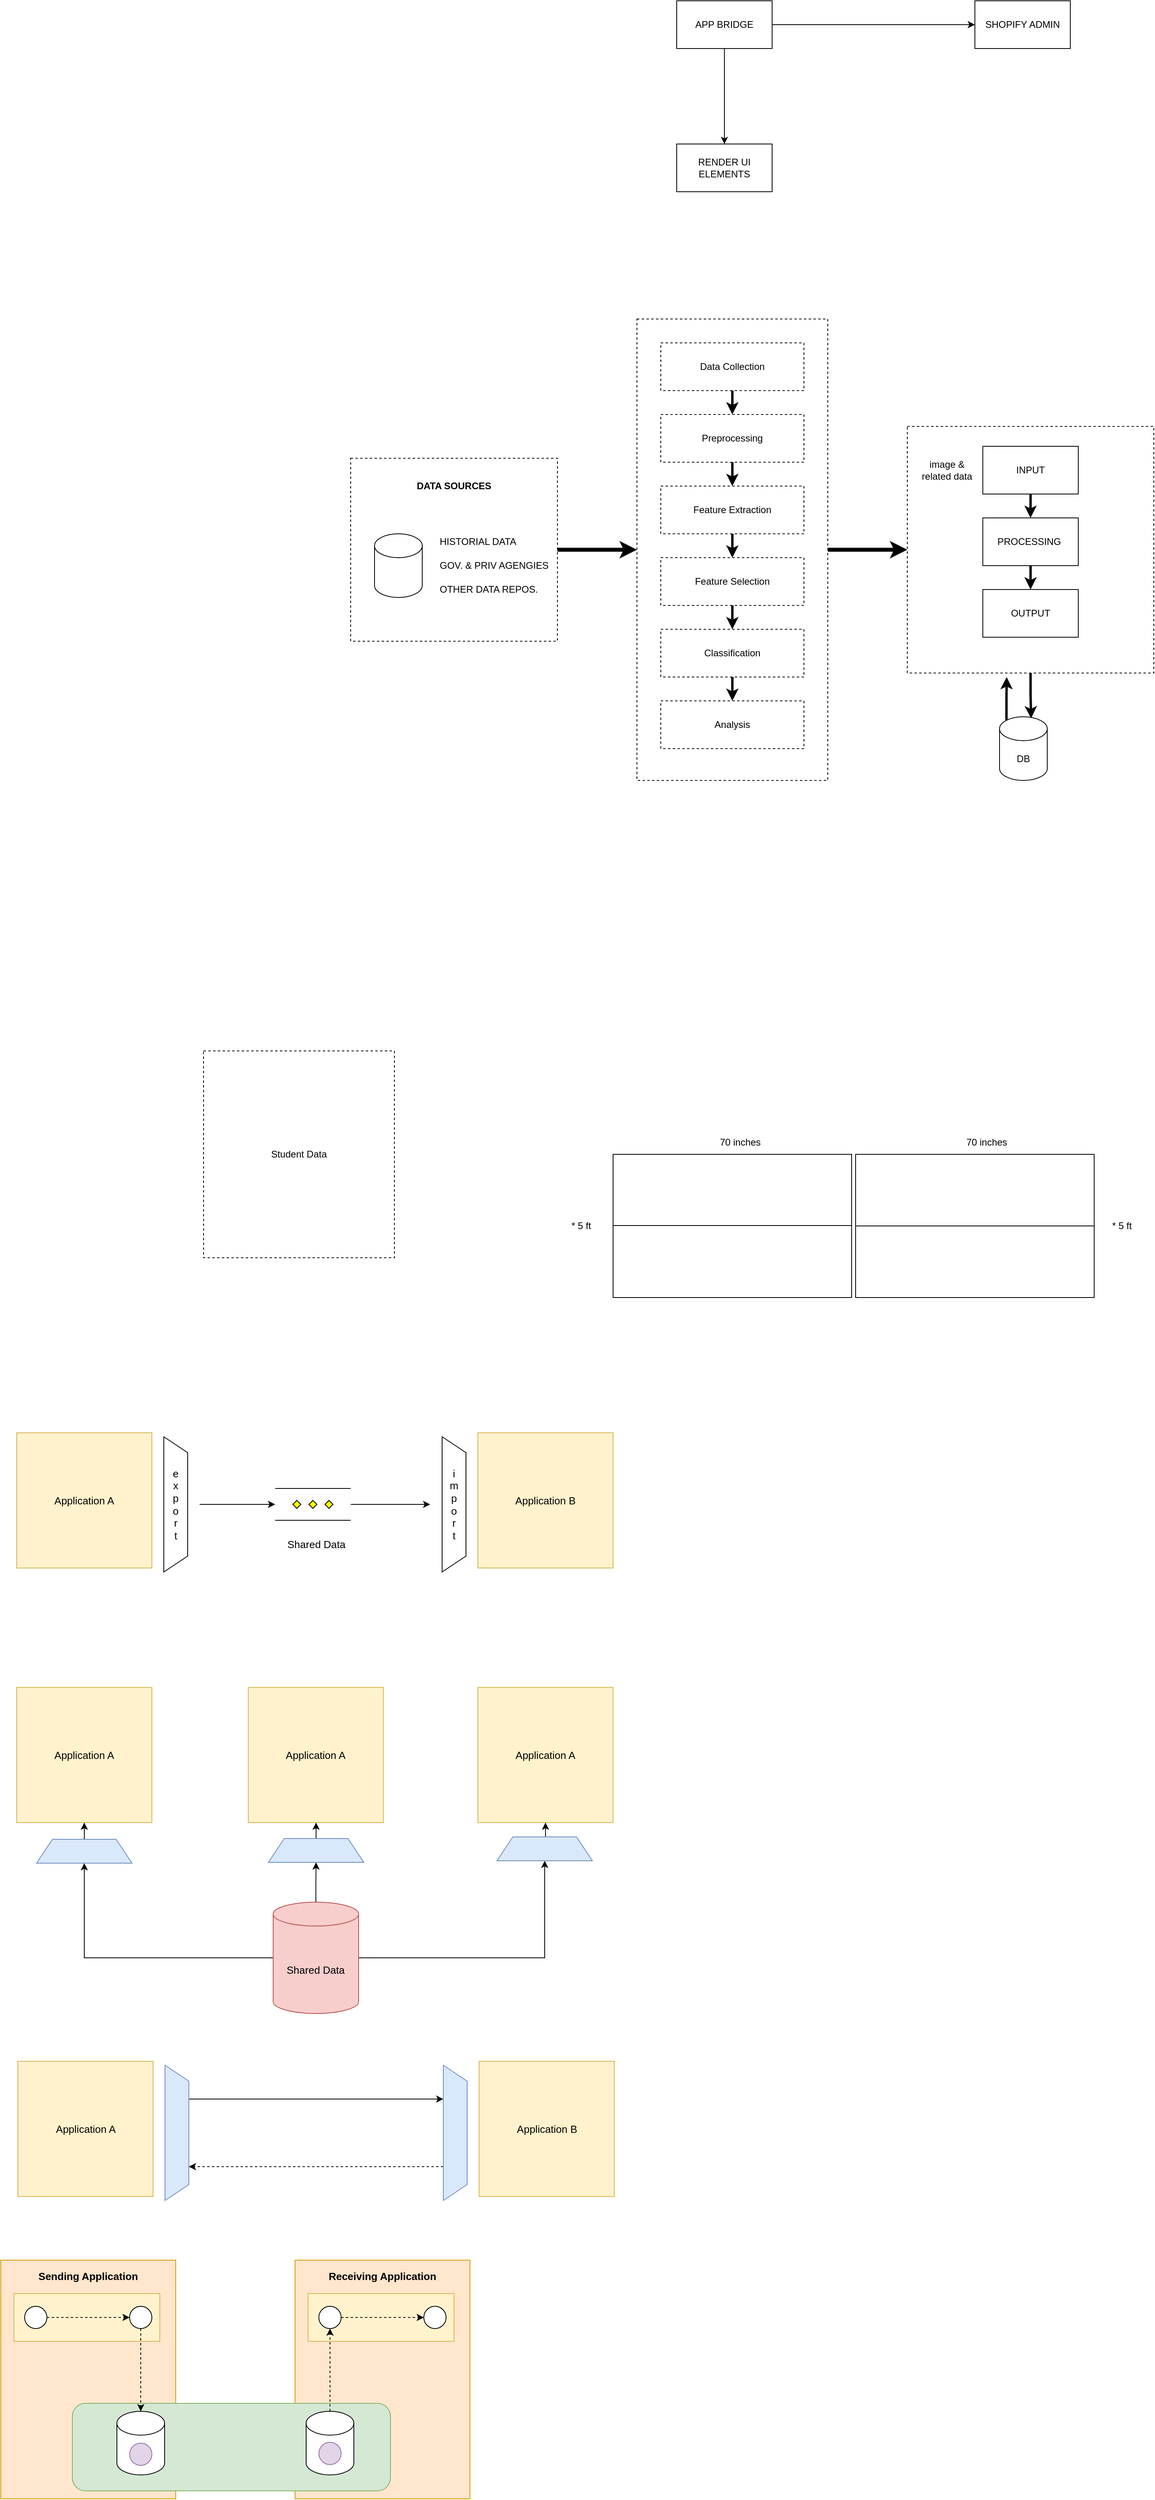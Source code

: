 <mxfile version="20.8.15" type="github">
  <diagram id="r0i476w0nGkbk3gJ0_Lv" name="Page-1">
    <mxGraphModel dx="2084" dy="1155" grid="1" gridSize="10" guides="1" tooltips="1" connect="1" arrows="1" fold="1" page="1" pageScale="1" pageWidth="850" pageHeight="1100" math="0" shadow="0">
      <root>
        <mxCell id="0" />
        <mxCell id="1" parent="0" />
        <mxCell id="w6gXVvgNm-RoWs_gBzWx-16" style="edgeStyle=orthogonalEdgeStyle;rounded=0;orthogonalLoop=1;jettySize=auto;html=1;exitX=1;exitY=0.5;exitDx=0;exitDy=0;strokeWidth=5;" parent="1" source="w6gXVvgNm-RoWs_gBzWx-9" target="w6gXVvgNm-RoWs_gBzWx-1" edge="1">
          <mxGeometry relative="1" as="geometry" />
        </mxCell>
        <mxCell id="w6gXVvgNm-RoWs_gBzWx-9" value="" style="rounded=0;whiteSpace=wrap;html=1;dashed=1;fillColor=none;" parent="1" vertex="1">
          <mxGeometry y="660" width="240" height="580" as="geometry" />
        </mxCell>
        <mxCell id="D3H6iAVsK9Q6wfVwA4nM-1" value="SHOPIFY ADMIN" style="rounded=0;whiteSpace=wrap;html=1;" parent="1" vertex="1">
          <mxGeometry x="425" y="260" width="120" height="60" as="geometry" />
        </mxCell>
        <mxCell id="D3H6iAVsK9Q6wfVwA4nM-3" style="edgeStyle=orthogonalEdgeStyle;rounded=0;orthogonalLoop=1;jettySize=auto;html=1;entryX=0;entryY=0.5;entryDx=0;entryDy=0;" parent="1" source="D3H6iAVsK9Q6wfVwA4nM-2" target="D3H6iAVsK9Q6wfVwA4nM-1" edge="1">
          <mxGeometry relative="1" as="geometry" />
        </mxCell>
        <mxCell id="D3H6iAVsK9Q6wfVwA4nM-5" style="edgeStyle=orthogonalEdgeStyle;rounded=0;orthogonalLoop=1;jettySize=auto;html=1;entryX=0.5;entryY=0;entryDx=0;entryDy=0;" parent="1" source="D3H6iAVsK9Q6wfVwA4nM-2" target="D3H6iAVsK9Q6wfVwA4nM-4" edge="1">
          <mxGeometry relative="1" as="geometry" />
        </mxCell>
        <mxCell id="D3H6iAVsK9Q6wfVwA4nM-2" value="APP BRIDGE" style="rounded=0;whiteSpace=wrap;html=1;" parent="1" vertex="1">
          <mxGeometry x="50" y="260" width="120" height="60" as="geometry" />
        </mxCell>
        <mxCell id="D3H6iAVsK9Q6wfVwA4nM-4" value="RENDER UI ELEMENTS" style="rounded=0;whiteSpace=wrap;html=1;" parent="1" vertex="1">
          <mxGeometry x="50" y="440" width="120" height="60" as="geometry" />
        </mxCell>
        <mxCell id="w6gXVvgNm-RoWs_gBzWx-38" style="edgeStyle=orthogonalEdgeStyle;rounded=0;orthogonalLoop=1;jettySize=auto;html=1;entryX=0.662;entryY=0.025;entryDx=0;entryDy=0;entryPerimeter=0;strokeWidth=3;" parent="1" source="w6gXVvgNm-RoWs_gBzWx-1" target="w6gXVvgNm-RoWs_gBzWx-33" edge="1">
          <mxGeometry relative="1" as="geometry" />
        </mxCell>
        <mxCell id="w6gXVvgNm-RoWs_gBzWx-1" value="" style="whiteSpace=wrap;html=1;aspect=fixed;dashed=1;" parent="1" vertex="1">
          <mxGeometry x="340" y="795" width="310" height="310" as="geometry" />
        </mxCell>
        <mxCell id="w6gXVvgNm-RoWs_gBzWx-10" style="edgeStyle=orthogonalEdgeStyle;rounded=0;orthogonalLoop=1;jettySize=auto;html=1;strokeWidth=3;" parent="1" source="w6gXVvgNm-RoWs_gBzWx-3" target="w6gXVvgNm-RoWs_gBzWx-4" edge="1">
          <mxGeometry relative="1" as="geometry" />
        </mxCell>
        <mxCell id="w6gXVvgNm-RoWs_gBzWx-3" value="Data Collection" style="rounded=0;whiteSpace=wrap;html=1;dashed=1;" parent="1" vertex="1">
          <mxGeometry x="30" y="690" width="180" height="60" as="geometry" />
        </mxCell>
        <mxCell id="w6gXVvgNm-RoWs_gBzWx-12" style="edgeStyle=orthogonalEdgeStyle;rounded=0;orthogonalLoop=1;jettySize=auto;html=1;exitX=0.5;exitY=1;exitDx=0;exitDy=0;strokeWidth=3;" parent="1" source="w6gXVvgNm-RoWs_gBzWx-4" target="w6gXVvgNm-RoWs_gBzWx-5" edge="1">
          <mxGeometry relative="1" as="geometry" />
        </mxCell>
        <mxCell id="w6gXVvgNm-RoWs_gBzWx-4" value="Preprocessing" style="rounded=0;whiteSpace=wrap;html=1;dashed=1;" parent="1" vertex="1">
          <mxGeometry x="30" y="780" width="180" height="60" as="geometry" />
        </mxCell>
        <mxCell id="w6gXVvgNm-RoWs_gBzWx-13" style="edgeStyle=orthogonalEdgeStyle;rounded=0;orthogonalLoop=1;jettySize=auto;html=1;exitX=0.5;exitY=1;exitDx=0;exitDy=0;strokeWidth=3;" parent="1" source="w6gXVvgNm-RoWs_gBzWx-5" target="w6gXVvgNm-RoWs_gBzWx-6" edge="1">
          <mxGeometry relative="1" as="geometry" />
        </mxCell>
        <mxCell id="w6gXVvgNm-RoWs_gBzWx-5" value="Feature Extraction" style="rounded=0;whiteSpace=wrap;html=1;dashed=1;" parent="1" vertex="1">
          <mxGeometry x="30" y="870" width="180" height="60" as="geometry" />
        </mxCell>
        <mxCell id="w6gXVvgNm-RoWs_gBzWx-14" style="edgeStyle=orthogonalEdgeStyle;rounded=0;orthogonalLoop=1;jettySize=auto;html=1;exitX=0.5;exitY=1;exitDx=0;exitDy=0;entryX=0.5;entryY=0;entryDx=0;entryDy=0;strokeWidth=3;" parent="1" source="w6gXVvgNm-RoWs_gBzWx-6" target="w6gXVvgNm-RoWs_gBzWx-7" edge="1">
          <mxGeometry relative="1" as="geometry" />
        </mxCell>
        <mxCell id="w6gXVvgNm-RoWs_gBzWx-6" value="Feature Selection" style="rounded=0;whiteSpace=wrap;html=1;dashed=1;" parent="1" vertex="1">
          <mxGeometry x="30" y="960" width="180" height="60" as="geometry" />
        </mxCell>
        <mxCell id="w6gXVvgNm-RoWs_gBzWx-15" style="edgeStyle=orthogonalEdgeStyle;rounded=0;orthogonalLoop=1;jettySize=auto;html=1;exitX=0.5;exitY=1;exitDx=0;exitDy=0;entryX=0.5;entryY=0;entryDx=0;entryDy=0;strokeWidth=3;" parent="1" source="w6gXVvgNm-RoWs_gBzWx-7" target="w6gXVvgNm-RoWs_gBzWx-8" edge="1">
          <mxGeometry relative="1" as="geometry" />
        </mxCell>
        <mxCell id="w6gXVvgNm-RoWs_gBzWx-7" value="Classification" style="rounded=0;whiteSpace=wrap;html=1;dashed=1;" parent="1" vertex="1">
          <mxGeometry x="30" y="1050" width="180" height="60" as="geometry" />
        </mxCell>
        <mxCell id="w6gXVvgNm-RoWs_gBzWx-8" value="Analysis" style="rounded=0;whiteSpace=wrap;html=1;dashed=1;" parent="1" vertex="1">
          <mxGeometry x="30" y="1140" width="180" height="60" as="geometry" />
        </mxCell>
        <mxCell id="w6gXVvgNm-RoWs_gBzWx-23" value="" style="group" parent="1" vertex="1" connectable="0">
          <mxGeometry x="-360" y="835" width="260" height="230" as="geometry" />
        </mxCell>
        <mxCell id="w6gXVvgNm-RoWs_gBzWx-17" value="" style="rounded=0;whiteSpace=wrap;html=1;dashed=1;fillColor=default;" parent="w6gXVvgNm-RoWs_gBzWx-23" vertex="1">
          <mxGeometry width="260" height="230" as="geometry" />
        </mxCell>
        <mxCell id="w6gXVvgNm-RoWs_gBzWx-18" value="DATA SOURCES" style="text;html=1;strokeColor=none;fillColor=none;align=center;verticalAlign=middle;whiteSpace=wrap;rounded=0;dashed=1;fontStyle=1" parent="w6gXVvgNm-RoWs_gBzWx-23" vertex="1">
          <mxGeometry x="75" y="20" width="110" height="30" as="geometry" />
        </mxCell>
        <mxCell id="w6gXVvgNm-RoWs_gBzWx-19" value="" style="shape=cylinder3;whiteSpace=wrap;html=1;boundedLbl=1;backgroundOutline=1;size=15;fillColor=default;" parent="w6gXVvgNm-RoWs_gBzWx-23" vertex="1">
          <mxGeometry x="30" y="95" width="60" height="80" as="geometry" />
        </mxCell>
        <mxCell id="w6gXVvgNm-RoWs_gBzWx-20" value="HISTORIAL DATA" style="text;html=1;strokeColor=none;fillColor=none;align=left;verticalAlign=middle;whiteSpace=wrap;rounded=0;dashed=1;fontStyle=0" parent="w6gXVvgNm-RoWs_gBzWx-23" vertex="1">
          <mxGeometry x="110" y="90" width="110" height="30" as="geometry" />
        </mxCell>
        <mxCell id="w6gXVvgNm-RoWs_gBzWx-21" value="GOV. &amp;amp; PRIV AGENGIES" style="text;html=1;strokeColor=none;fillColor=none;align=left;verticalAlign=middle;whiteSpace=wrap;rounded=0;dashed=1;fontStyle=0" parent="w6gXVvgNm-RoWs_gBzWx-23" vertex="1">
          <mxGeometry x="110" y="120" width="140" height="30" as="geometry" />
        </mxCell>
        <mxCell id="w6gXVvgNm-RoWs_gBzWx-22" value="OTHER DATA REPOS." style="text;html=1;strokeColor=none;fillColor=none;align=left;verticalAlign=middle;whiteSpace=wrap;rounded=0;dashed=1;fontStyle=0" parent="w6gXVvgNm-RoWs_gBzWx-23" vertex="1">
          <mxGeometry x="110" y="150" width="140" height="30" as="geometry" />
        </mxCell>
        <mxCell id="w6gXVvgNm-RoWs_gBzWx-25" style="edgeStyle=orthogonalEdgeStyle;rounded=0;orthogonalLoop=1;jettySize=auto;html=1;exitX=1;exitY=0.5;exitDx=0;exitDy=0;entryX=0;entryY=0.5;entryDx=0;entryDy=0;strokeWidth=5;" parent="1" source="w6gXVvgNm-RoWs_gBzWx-17" target="w6gXVvgNm-RoWs_gBzWx-9" edge="1">
          <mxGeometry relative="1" as="geometry" />
        </mxCell>
        <mxCell id="w6gXVvgNm-RoWs_gBzWx-35" style="edgeStyle=orthogonalEdgeStyle;rounded=0;orthogonalLoop=1;jettySize=auto;html=1;exitX=0.145;exitY=0;exitDx=0;exitDy=4.35;exitPerimeter=0;strokeWidth=3;" parent="1" source="w6gXVvgNm-RoWs_gBzWx-33" edge="1">
          <mxGeometry relative="1" as="geometry">
            <mxPoint x="465" y="1110" as="targetPoint" />
          </mxGeometry>
        </mxCell>
        <mxCell id="w6gXVvgNm-RoWs_gBzWx-33" value="DB" style="shape=cylinder3;whiteSpace=wrap;html=1;boundedLbl=1;backgroundOutline=1;size=15;fillColor=default;" parent="1" vertex="1">
          <mxGeometry x="456" y="1160" width="60" height="80" as="geometry" />
        </mxCell>
        <mxCell id="w6gXVvgNm-RoWs_gBzWx-42" style="edgeStyle=orthogonalEdgeStyle;rounded=0;orthogonalLoop=1;jettySize=auto;html=1;exitX=0.5;exitY=1;exitDx=0;exitDy=0;entryX=0.5;entryY=0;entryDx=0;entryDy=0;strokeWidth=3;" parent="1" source="w6gXVvgNm-RoWs_gBzWx-39" target="w6gXVvgNm-RoWs_gBzWx-40" edge="1">
          <mxGeometry relative="1" as="geometry" />
        </mxCell>
        <mxCell id="w6gXVvgNm-RoWs_gBzWx-39" value="INPUT" style="rounded=0;whiteSpace=wrap;html=1;fillColor=default;" parent="1" vertex="1">
          <mxGeometry x="435" y="820" width="120" height="60" as="geometry" />
        </mxCell>
        <mxCell id="w6gXVvgNm-RoWs_gBzWx-44" style="edgeStyle=orthogonalEdgeStyle;rounded=0;orthogonalLoop=1;jettySize=auto;html=1;entryX=0.5;entryY=0;entryDx=0;entryDy=0;strokeWidth=3;" parent="1" source="w6gXVvgNm-RoWs_gBzWx-40" target="w6gXVvgNm-RoWs_gBzWx-41" edge="1">
          <mxGeometry relative="1" as="geometry" />
        </mxCell>
        <mxCell id="w6gXVvgNm-RoWs_gBzWx-40" value="PROCESSING&amp;nbsp;" style="rounded=0;whiteSpace=wrap;html=1;fillColor=default;" parent="1" vertex="1">
          <mxGeometry x="435" y="910" width="120" height="60" as="geometry" />
        </mxCell>
        <mxCell id="w6gXVvgNm-RoWs_gBzWx-41" value="OUTPUT" style="rounded=0;whiteSpace=wrap;html=1;fillColor=default;" parent="1" vertex="1">
          <mxGeometry x="435" y="1000" width="120" height="60" as="geometry" />
        </mxCell>
        <mxCell id="w6gXVvgNm-RoWs_gBzWx-45" value="image &amp;amp; related data" style="text;html=1;strokeColor=none;fillColor=none;align=center;verticalAlign=middle;whiteSpace=wrap;rounded=0;" parent="1" vertex="1">
          <mxGeometry x="355" y="835" width="70" height="30" as="geometry" />
        </mxCell>
        <mxCell id="Lr86kAt-LkLu1jlysnGh-1" value="Student Data" style="rounded=0;whiteSpace=wrap;html=1;dashed=1;fillColor=none;" parent="1" vertex="1">
          <mxGeometry x="-545" y="1580" width="240" height="260" as="geometry" />
        </mxCell>
        <mxCell id="xdr7BHve0YtLqMGN8Wft-14" value="" style="group" parent="1" vertex="1" connectable="0">
          <mxGeometry x="-100" y="1680" width="740" height="210" as="geometry" />
        </mxCell>
        <mxCell id="xdr7BHve0YtLqMGN8Wft-1" value="" style="rounded=0;whiteSpace=wrap;html=1;" parent="xdr7BHve0YtLqMGN8Wft-14" vertex="1">
          <mxGeometry x="70" y="30" width="300" height="180" as="geometry" />
        </mxCell>
        <mxCell id="xdr7BHve0YtLqMGN8Wft-2" value="" style="rounded=0;whiteSpace=wrap;html=1;" parent="xdr7BHve0YtLqMGN8Wft-14" vertex="1">
          <mxGeometry x="375" y="30" width="300" height="180" as="geometry" />
        </mxCell>
        <mxCell id="xdr7BHve0YtLqMGN8Wft-5" value="" style="endArrow=none;html=1;rounded=0;" parent="xdr7BHve0YtLqMGN8Wft-14" target="xdr7BHve0YtLqMGN8Wft-2" edge="1">
          <mxGeometry width="50" height="50" relative="1" as="geometry">
            <mxPoint x="375" y="130" as="sourcePoint" />
            <mxPoint x="425" y="80" as="targetPoint" />
          </mxGeometry>
        </mxCell>
        <mxCell id="xdr7BHve0YtLqMGN8Wft-6" value="" style="endArrow=none;html=1;rounded=0;entryX=1;entryY=0.5;entryDx=0;entryDy=0;exitX=0;exitY=0.5;exitDx=0;exitDy=0;" parent="xdr7BHve0YtLqMGN8Wft-14" source="xdr7BHve0YtLqMGN8Wft-2" target="xdr7BHve0YtLqMGN8Wft-2" edge="1">
          <mxGeometry width="50" height="50" relative="1" as="geometry">
            <mxPoint x="390" y="240" as="sourcePoint" />
            <mxPoint x="120" y="380" as="targetPoint" />
          </mxGeometry>
        </mxCell>
        <mxCell id="xdr7BHve0YtLqMGN8Wft-7" value="" style="endArrow=none;html=1;rounded=0;entryX=1;entryY=0.5;entryDx=0;entryDy=0;exitX=0;exitY=0.5;exitDx=0;exitDy=0;" parent="xdr7BHve0YtLqMGN8Wft-14" edge="1">
          <mxGeometry width="50" height="50" relative="1" as="geometry">
            <mxPoint x="70" y="119.5" as="sourcePoint" />
            <mxPoint x="370" y="119.5" as="targetPoint" />
          </mxGeometry>
        </mxCell>
        <mxCell id="xdr7BHve0YtLqMGN8Wft-8" value="70 inches" style="text;html=1;strokeColor=none;fillColor=none;align=center;verticalAlign=middle;whiteSpace=wrap;rounded=0;" parent="xdr7BHve0YtLqMGN8Wft-14" vertex="1">
          <mxGeometry x="200" width="60" height="30" as="geometry" />
        </mxCell>
        <mxCell id="xdr7BHve0YtLqMGN8Wft-9" value="70 inches" style="text;html=1;strokeColor=none;fillColor=none;align=center;verticalAlign=middle;whiteSpace=wrap;rounded=0;" parent="xdr7BHve0YtLqMGN8Wft-14" vertex="1">
          <mxGeometry x="510" width="60" height="30" as="geometry" />
        </mxCell>
        <mxCell id="xdr7BHve0YtLqMGN8Wft-10" value="* 5 ft" style="text;html=1;strokeColor=none;fillColor=none;align=center;verticalAlign=middle;whiteSpace=wrap;rounded=0;" parent="xdr7BHve0YtLqMGN8Wft-14" vertex="1">
          <mxGeometry y="105" width="60" height="30" as="geometry" />
        </mxCell>
        <mxCell id="xdr7BHve0YtLqMGN8Wft-11" value="* 5 ft" style="text;html=1;strokeColor=none;fillColor=none;align=center;verticalAlign=middle;whiteSpace=wrap;rounded=0;" parent="xdr7BHve0YtLqMGN8Wft-14" vertex="1">
          <mxGeometry x="680" y="105" width="60" height="30" as="geometry" />
        </mxCell>
        <mxCell id="5mVoNBh_6Ha8vjqMvntg-1" value="&lt;font style=&quot;font-size: 13px;&quot;&gt;Application A&lt;/font&gt;" style="whiteSpace=wrap;html=1;aspect=fixed;fillColor=#fff2cc;strokeColor=#d6b656;" vertex="1" parent="1">
          <mxGeometry x="-780" y="2060" width="170" height="170" as="geometry" />
        </mxCell>
        <mxCell id="5mVoNBh_6Ha8vjqMvntg-2" value="&lt;font style=&quot;font-size: 13px;&quot;&gt;Application B&lt;/font&gt;" style="whiteSpace=wrap;html=1;aspect=fixed;fillColor=#fff2cc;strokeColor=#d6b656;" vertex="1" parent="1">
          <mxGeometry x="-200" y="2060" width="170" height="170" as="geometry" />
        </mxCell>
        <mxCell id="5mVoNBh_6Ha8vjqMvntg-11" style="edgeStyle=orthogonalEdgeStyle;rounded=0;orthogonalLoop=1;jettySize=auto;html=1;exitX=1;exitY=0.5;exitDx=0;exitDy=0;exitPerimeter=0;fontSize=13;" edge="1" parent="1" source="5mVoNBh_6Ha8vjqMvntg-4" target="5mVoNBh_6Ha8vjqMvntg-9">
          <mxGeometry relative="1" as="geometry" />
        </mxCell>
        <mxCell id="5mVoNBh_6Ha8vjqMvntg-4" value="" style="verticalLabelPosition=bottom;verticalAlign=top;html=1;shape=mxgraph.flowchart.parallel_mode;pointerEvents=1;fontSize=13;" vertex="1" parent="1">
          <mxGeometry x="-455" y="2130" width="95" height="40" as="geometry" />
        </mxCell>
        <mxCell id="5mVoNBh_6Ha8vjqMvntg-5" value="Shared Data" style="text;html=1;strokeColor=none;fillColor=none;align=center;verticalAlign=middle;whiteSpace=wrap;rounded=0;fontSize=13;" vertex="1" parent="1">
          <mxGeometry x="-457.5" y="2185" width="107.5" height="30" as="geometry" />
        </mxCell>
        <mxCell id="5mVoNBh_6Ha8vjqMvntg-6" value="" style="shape=trapezoid;perimeter=trapezoidPerimeter;whiteSpace=wrap;html=1;fixedSize=1;fontSize=13;rotation=90;" vertex="1" parent="1">
          <mxGeometry x="-665" y="2135" width="170" height="30" as="geometry" />
        </mxCell>
        <mxCell id="5mVoNBh_6Ha8vjqMvntg-10" style="edgeStyle=orthogonalEdgeStyle;rounded=0;orthogonalLoop=1;jettySize=auto;html=1;exitX=1;exitY=0.5;exitDx=0;exitDy=0;entryX=0;entryY=0.5;entryDx=0;entryDy=0;entryPerimeter=0;fontSize=13;" edge="1" parent="1" source="5mVoNBh_6Ha8vjqMvntg-7" target="5mVoNBh_6Ha8vjqMvntg-4">
          <mxGeometry relative="1" as="geometry" />
        </mxCell>
        <mxCell id="5mVoNBh_6Ha8vjqMvntg-7" value="e&lt;br&gt;x&lt;br&gt;p&lt;br&gt;o&lt;br&gt;r&lt;br&gt;t" style="text;html=1;strokeColor=none;fillColor=none;align=center;verticalAlign=middle;whiteSpace=wrap;rounded=0;fontSize=13;flipH=0;rotation=0;textDirection=rtl;" vertex="1" parent="1">
          <mxGeometry x="-610" y="2070" width="60" height="160" as="geometry" />
        </mxCell>
        <mxCell id="5mVoNBh_6Ha8vjqMvntg-8" value="" style="shape=trapezoid;perimeter=trapezoidPerimeter;whiteSpace=wrap;html=1;fixedSize=1;fontSize=13;rotation=90;" vertex="1" parent="1">
          <mxGeometry x="-315" y="2135" width="170" height="30" as="geometry" />
        </mxCell>
        <mxCell id="5mVoNBh_6Ha8vjqMvntg-9" value="i&lt;br&gt;m&lt;br&gt;p&lt;br&gt;o&lt;br&gt;r&lt;br&gt;t" style="text;html=1;strokeColor=none;fillColor=none;align=center;verticalAlign=middle;whiteSpace=wrap;rounded=0;fontSize=13;flipH=0;rotation=0;textDirection=rtl;" vertex="1" parent="1">
          <mxGeometry x="-260" y="2070" width="60" height="160" as="geometry" />
        </mxCell>
        <mxCell id="5mVoNBh_6Ha8vjqMvntg-12" value="&lt;font style=&quot;font-size: 13px;&quot;&gt;Application A&lt;/font&gt;" style="whiteSpace=wrap;html=1;aspect=fixed;fillColor=#fff2cc;strokeColor=#d6b656;" vertex="1" parent="1">
          <mxGeometry x="-780" y="2380" width="170" height="170" as="geometry" />
        </mxCell>
        <mxCell id="5mVoNBh_6Ha8vjqMvntg-13" value="&lt;font style=&quot;font-size: 13px;&quot;&gt;Application A&lt;/font&gt;" style="whiteSpace=wrap;html=1;aspect=fixed;fillColor=#fff2cc;strokeColor=#d6b656;" vertex="1" parent="1">
          <mxGeometry x="-488.75" y="2380" width="170" height="170" as="geometry" />
        </mxCell>
        <mxCell id="5mVoNBh_6Ha8vjqMvntg-14" value="&lt;font style=&quot;font-size: 13px;&quot;&gt;Application A&lt;/font&gt;" style="whiteSpace=wrap;html=1;aspect=fixed;fillColor=#fff2cc;strokeColor=#d6b656;" vertex="1" parent="1">
          <mxGeometry x="-200" y="2380" width="170" height="170" as="geometry" />
        </mxCell>
        <mxCell id="5mVoNBh_6Ha8vjqMvntg-20" style="edgeStyle=orthogonalEdgeStyle;rounded=0;orthogonalLoop=1;jettySize=auto;html=1;exitX=0;exitY=0.5;exitDx=0;exitDy=0;exitPerimeter=0;entryX=0.5;entryY=1;entryDx=0;entryDy=0;fontSize=13;" edge="1" parent="1" source="5mVoNBh_6Ha8vjqMvntg-15" target="5mVoNBh_6Ha8vjqMvntg-16">
          <mxGeometry relative="1" as="geometry" />
        </mxCell>
        <mxCell id="5mVoNBh_6Ha8vjqMvntg-21" style="edgeStyle=orthogonalEdgeStyle;rounded=0;orthogonalLoop=1;jettySize=auto;html=1;exitX=1;exitY=0.5;exitDx=0;exitDy=0;exitPerimeter=0;entryX=0.5;entryY=1;entryDx=0;entryDy=0;fontSize=13;" edge="1" parent="1" source="5mVoNBh_6Ha8vjqMvntg-15" target="5mVoNBh_6Ha8vjqMvntg-18">
          <mxGeometry relative="1" as="geometry" />
        </mxCell>
        <mxCell id="5mVoNBh_6Ha8vjqMvntg-22" style="edgeStyle=orthogonalEdgeStyle;rounded=0;orthogonalLoop=1;jettySize=auto;html=1;entryX=0.5;entryY=1;entryDx=0;entryDy=0;fontSize=13;" edge="1" parent="1" source="5mVoNBh_6Ha8vjqMvntg-15" target="5mVoNBh_6Ha8vjqMvntg-17">
          <mxGeometry relative="1" as="geometry" />
        </mxCell>
        <mxCell id="5mVoNBh_6Ha8vjqMvntg-15" value="" style="shape=cylinder3;whiteSpace=wrap;html=1;boundedLbl=1;backgroundOutline=1;size=15;fontSize=13;fillColor=#f8cecc;strokeColor=#b85450;" vertex="1" parent="1">
          <mxGeometry x="-457.5" y="2650" width="107.5" height="140" as="geometry" />
        </mxCell>
        <mxCell id="5mVoNBh_6Ha8vjqMvntg-26" style="edgeStyle=orthogonalEdgeStyle;rounded=0;orthogonalLoop=1;jettySize=auto;html=1;exitX=0.5;exitY=0;exitDx=0;exitDy=0;entryX=0.5;entryY=1;entryDx=0;entryDy=0;fontSize=13;" edge="1" parent="1" source="5mVoNBh_6Ha8vjqMvntg-16" target="5mVoNBh_6Ha8vjqMvntg-12">
          <mxGeometry relative="1" as="geometry" />
        </mxCell>
        <mxCell id="5mVoNBh_6Ha8vjqMvntg-16" value="" style="shape=trapezoid;perimeter=trapezoidPerimeter;whiteSpace=wrap;html=1;fixedSize=1;fontSize=13;fillColor=#dae8fc;strokeColor=#6c8ebf;" vertex="1" parent="1">
          <mxGeometry x="-755" y="2571" width="120" height="30" as="geometry" />
        </mxCell>
        <mxCell id="5mVoNBh_6Ha8vjqMvntg-23" style="edgeStyle=orthogonalEdgeStyle;rounded=0;orthogonalLoop=1;jettySize=auto;html=1;exitX=0.5;exitY=0;exitDx=0;exitDy=0;fontSize=13;" edge="1" parent="1" source="5mVoNBh_6Ha8vjqMvntg-17" target="5mVoNBh_6Ha8vjqMvntg-13">
          <mxGeometry relative="1" as="geometry" />
        </mxCell>
        <mxCell id="5mVoNBh_6Ha8vjqMvntg-17" value="" style="shape=trapezoid;perimeter=trapezoidPerimeter;whiteSpace=wrap;html=1;fixedSize=1;fontSize=13;fillColor=#dae8fc;strokeColor=#6c8ebf;" vertex="1" parent="1">
          <mxGeometry x="-463.5" y="2570" width="120" height="30" as="geometry" />
        </mxCell>
        <mxCell id="5mVoNBh_6Ha8vjqMvntg-25" style="edgeStyle=orthogonalEdgeStyle;rounded=0;orthogonalLoop=1;jettySize=auto;html=1;exitX=0.5;exitY=0;exitDx=0;exitDy=0;entryX=0.5;entryY=1;entryDx=0;entryDy=0;fontSize=13;" edge="1" parent="1" source="5mVoNBh_6Ha8vjqMvntg-18" target="5mVoNBh_6Ha8vjqMvntg-14">
          <mxGeometry relative="1" as="geometry" />
        </mxCell>
        <mxCell id="5mVoNBh_6Ha8vjqMvntg-18" value="" style="shape=trapezoid;perimeter=trapezoidPerimeter;whiteSpace=wrap;html=1;fixedSize=1;fontSize=13;fillColor=#dae8fc;strokeColor=#6c8ebf;" vertex="1" parent="1">
          <mxGeometry x="-176" y="2568" width="120" height="30" as="geometry" />
        </mxCell>
        <mxCell id="5mVoNBh_6Ha8vjqMvntg-27" value="Shared Data" style="text;html=1;strokeColor=none;fillColor=none;align=center;verticalAlign=middle;whiteSpace=wrap;rounded=0;fontSize=13;" vertex="1" parent="1">
          <mxGeometry x="-458.25" y="2720" width="107.5" height="30" as="geometry" />
        </mxCell>
        <mxCell id="5mVoNBh_6Ha8vjqMvntg-28" value="&lt;font style=&quot;font-size: 13px;&quot;&gt;Application A&lt;/font&gt;" style="whiteSpace=wrap;html=1;aspect=fixed;fillColor=#fff2cc;strokeColor=#d6b656;" vertex="1" parent="1">
          <mxGeometry x="-778.5" y="2850" width="170" height="170" as="geometry" />
        </mxCell>
        <mxCell id="5mVoNBh_6Ha8vjqMvntg-29" value="&lt;font style=&quot;font-size: 13px;&quot;&gt;Application B&lt;/font&gt;" style="whiteSpace=wrap;html=1;aspect=fixed;fillColor=#fff2cc;strokeColor=#d6b656;" vertex="1" parent="1">
          <mxGeometry x="-198.5" y="2850" width="170" height="170" as="geometry" />
        </mxCell>
        <mxCell id="5mVoNBh_6Ha8vjqMvntg-38" style="edgeStyle=orthogonalEdgeStyle;rounded=0;orthogonalLoop=1;jettySize=auto;html=1;exitX=0.25;exitY=0;exitDx=0;exitDy=0;entryX=0.25;entryY=1;entryDx=0;entryDy=0;fontSize=13;" edge="1" parent="1" source="5mVoNBh_6Ha8vjqMvntg-33" target="5mVoNBh_6Ha8vjqMvntg-36">
          <mxGeometry relative="1" as="geometry" />
        </mxCell>
        <mxCell id="5mVoNBh_6Ha8vjqMvntg-33" value="" style="shape=trapezoid;perimeter=trapezoidPerimeter;whiteSpace=wrap;html=1;fixedSize=1;fontSize=13;rotation=90;fillColor=#dae8fc;strokeColor=#6c8ebf;" vertex="1" parent="1">
          <mxGeometry x="-663.5" y="2925" width="170" height="30" as="geometry" />
        </mxCell>
        <mxCell id="5mVoNBh_6Ha8vjqMvntg-39" style="edgeStyle=orthogonalEdgeStyle;rounded=0;orthogonalLoop=1;jettySize=auto;html=1;exitX=0.75;exitY=1;exitDx=0;exitDy=0;entryX=0.75;entryY=0;entryDx=0;entryDy=0;fontSize=13;dashed=1;" edge="1" parent="1" source="5mVoNBh_6Ha8vjqMvntg-36" target="5mVoNBh_6Ha8vjqMvntg-33">
          <mxGeometry relative="1" as="geometry" />
        </mxCell>
        <mxCell id="5mVoNBh_6Ha8vjqMvntg-36" value="" style="shape=trapezoid;perimeter=trapezoidPerimeter;whiteSpace=wrap;html=1;fixedSize=1;fontSize=13;rotation=90;fillColor=#dae8fc;strokeColor=#6c8ebf;" vertex="1" parent="1">
          <mxGeometry x="-313.5" y="2925" width="170" height="30" as="geometry" />
        </mxCell>
        <mxCell id="5mVoNBh_6Ha8vjqMvntg-41" value="" style="rounded=0;whiteSpace=wrap;html=1;fontSize=13;fillColor=#ffe6cc;strokeColor=#d79b00;" vertex="1" parent="1">
          <mxGeometry x="-800" y="3100" width="220" height="300" as="geometry" />
        </mxCell>
        <mxCell id="5mVoNBh_6Ha8vjqMvntg-42" value="" style="rounded=0;whiteSpace=wrap;html=1;fontSize=13;fillColor=#fff2cc;strokeColor=#d6b656;" vertex="1" parent="1">
          <mxGeometry x="-783.5" y="3142" width="183.5" height="60" as="geometry" />
        </mxCell>
        <mxCell id="5mVoNBh_6Ha8vjqMvntg-46" style="edgeStyle=orthogonalEdgeStyle;rounded=0;orthogonalLoop=1;jettySize=auto;html=1;exitX=1;exitY=0.5;exitDx=0;exitDy=0;dashed=1;fontSize=13;" edge="1" parent="1" source="5mVoNBh_6Ha8vjqMvntg-44" target="5mVoNBh_6Ha8vjqMvntg-45">
          <mxGeometry relative="1" as="geometry" />
        </mxCell>
        <mxCell id="5mVoNBh_6Ha8vjqMvntg-44" value="" style="ellipse;whiteSpace=wrap;html=1;aspect=fixed;fontSize=13;" vertex="1" parent="1">
          <mxGeometry x="-770" y="3158" width="28" height="28" as="geometry" />
        </mxCell>
        <mxCell id="5mVoNBh_6Ha8vjqMvntg-45" value="" style="ellipse;whiteSpace=wrap;html=1;aspect=fixed;fontSize=13;" vertex="1" parent="1">
          <mxGeometry x="-638" y="3158" width="28" height="28" as="geometry" />
        </mxCell>
        <mxCell id="5mVoNBh_6Ha8vjqMvntg-47" value="" style="rounded=0;whiteSpace=wrap;html=1;fontSize=13;fillColor=#ffe6cc;strokeColor=#d79b00;" vertex="1" parent="1">
          <mxGeometry x="-430" y="3100" width="220" height="300" as="geometry" />
        </mxCell>
        <mxCell id="5mVoNBh_6Ha8vjqMvntg-48" value="" style="rounded=0;whiteSpace=wrap;html=1;fontSize=13;fillColor=#fff2cc;strokeColor=#d6b656;" vertex="1" parent="1">
          <mxGeometry x="-413.5" y="3142" width="183.5" height="60" as="geometry" />
        </mxCell>
        <mxCell id="5mVoNBh_6Ha8vjqMvntg-49" style="edgeStyle=orthogonalEdgeStyle;rounded=0;orthogonalLoop=1;jettySize=auto;html=1;exitX=1;exitY=0.5;exitDx=0;exitDy=0;dashed=1;fontSize=13;" edge="1" source="5mVoNBh_6Ha8vjqMvntg-50" target="5mVoNBh_6Ha8vjqMvntg-51" parent="1">
          <mxGeometry relative="1" as="geometry" />
        </mxCell>
        <mxCell id="5mVoNBh_6Ha8vjqMvntg-50" value="" style="ellipse;whiteSpace=wrap;html=1;aspect=fixed;fontSize=13;" vertex="1" parent="1">
          <mxGeometry x="-400" y="3158" width="28" height="28" as="geometry" />
        </mxCell>
        <mxCell id="5mVoNBh_6Ha8vjqMvntg-51" value="" style="ellipse;whiteSpace=wrap;html=1;aspect=fixed;fontSize=13;" vertex="1" parent="1">
          <mxGeometry x="-268" y="3158" width="28" height="28" as="geometry" />
        </mxCell>
        <mxCell id="5mVoNBh_6Ha8vjqMvntg-54" value="" style="rounded=1;whiteSpace=wrap;html=1;fontSize=13;fillColor=#d5e8d4;strokeColor=#82b366;" vertex="1" parent="1">
          <mxGeometry x="-710" y="3280" width="400" height="110" as="geometry" />
        </mxCell>
        <mxCell id="5mVoNBh_6Ha8vjqMvntg-52" value="" style="shape=cylinder3;whiteSpace=wrap;html=1;boundedLbl=1;backgroundOutline=1;size=15;fontSize=13;" vertex="1" parent="1">
          <mxGeometry x="-654" y="3290" width="60" height="80" as="geometry" />
        </mxCell>
        <mxCell id="5mVoNBh_6Ha8vjqMvntg-58" style="edgeStyle=orthogonalEdgeStyle;rounded=0;orthogonalLoop=1;jettySize=auto;html=1;exitX=0.5;exitY=0;exitDx=0;exitDy=0;exitPerimeter=0;entryX=0.5;entryY=1;entryDx=0;entryDy=0;dashed=1;fontSize=13;" edge="1" parent="1" source="5mVoNBh_6Ha8vjqMvntg-53" target="5mVoNBh_6Ha8vjqMvntg-50">
          <mxGeometry relative="1" as="geometry" />
        </mxCell>
        <mxCell id="5mVoNBh_6Ha8vjqMvntg-53" value="" style="shape=cylinder3;whiteSpace=wrap;html=1;boundedLbl=1;backgroundOutline=1;size=15;fontSize=13;" vertex="1" parent="1">
          <mxGeometry x="-416" y="3290" width="60" height="80" as="geometry" />
        </mxCell>
        <mxCell id="5mVoNBh_6Ha8vjqMvntg-55" value="" style="ellipse;whiteSpace=wrap;html=1;aspect=fixed;fontSize=13;fillColor=#e1d5e7;strokeColor=#9673a6;" vertex="1" parent="1">
          <mxGeometry x="-638" y="3330" width="28" height="28" as="geometry" />
        </mxCell>
        <mxCell id="5mVoNBh_6Ha8vjqMvntg-56" value="" style="ellipse;whiteSpace=wrap;html=1;aspect=fixed;fontSize=13;fillColor=#e1d5e7;strokeColor=#9673a6;" vertex="1" parent="1">
          <mxGeometry x="-400" y="3329" width="28" height="28" as="geometry" />
        </mxCell>
        <mxCell id="5mVoNBh_6Ha8vjqMvntg-57" style="edgeStyle=orthogonalEdgeStyle;rounded=0;orthogonalLoop=1;jettySize=auto;html=1;exitX=0.5;exitY=1;exitDx=0;exitDy=0;entryX=0.5;entryY=0;entryDx=0;entryDy=0;entryPerimeter=0;dashed=1;fontSize=13;" edge="1" parent="1" source="5mVoNBh_6Ha8vjqMvntg-45" target="5mVoNBh_6Ha8vjqMvntg-52">
          <mxGeometry relative="1" as="geometry" />
        </mxCell>
        <mxCell id="5mVoNBh_6Ha8vjqMvntg-59" value="Sending Application" style="text;html=1;strokeColor=none;fillColor=none;align=center;verticalAlign=middle;whiteSpace=wrap;rounded=0;fontSize=13;fontStyle=1" vertex="1" parent="1">
          <mxGeometry x="-780" y="3105" width="180" height="30" as="geometry" />
        </mxCell>
        <mxCell id="5mVoNBh_6Ha8vjqMvntg-60" value="Receiving Application" style="text;html=1;strokeColor=none;fillColor=none;align=center;verticalAlign=middle;whiteSpace=wrap;rounded=0;fontSize=13;fontStyle=1" vertex="1" parent="1">
          <mxGeometry x="-410" y="3105" width="180" height="30" as="geometry" />
        </mxCell>
      </root>
    </mxGraphModel>
  </diagram>
</mxfile>

